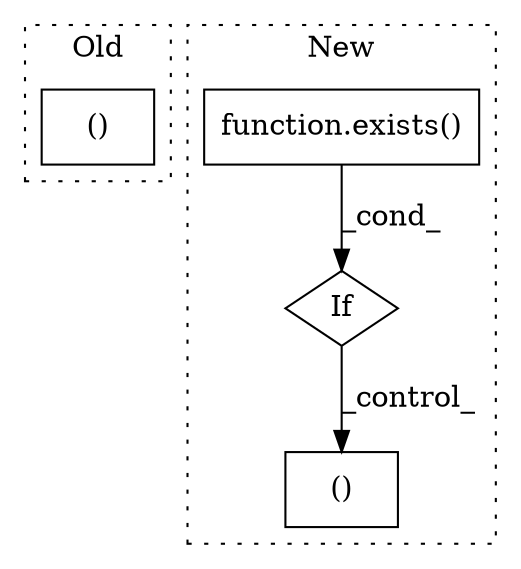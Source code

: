 digraph G {
subgraph cluster0 {
1 [label="()" a="54" s="2008" l="18" shape="box"];
label = "Old";
style="dotted";
}
subgraph cluster1 {
2 [label="function.exists()" a="75" s="2052,2072" l="7,1" shape="box"];
3 [label="If" a="96" s="2045" l="3" shape="diamond"];
4 [label="()" a="54" s="2102" l="11" shape="box"];
label = "New";
style="dotted";
}
2 -> 3 [label="_cond_"];
3 -> 4 [label="_control_"];
}